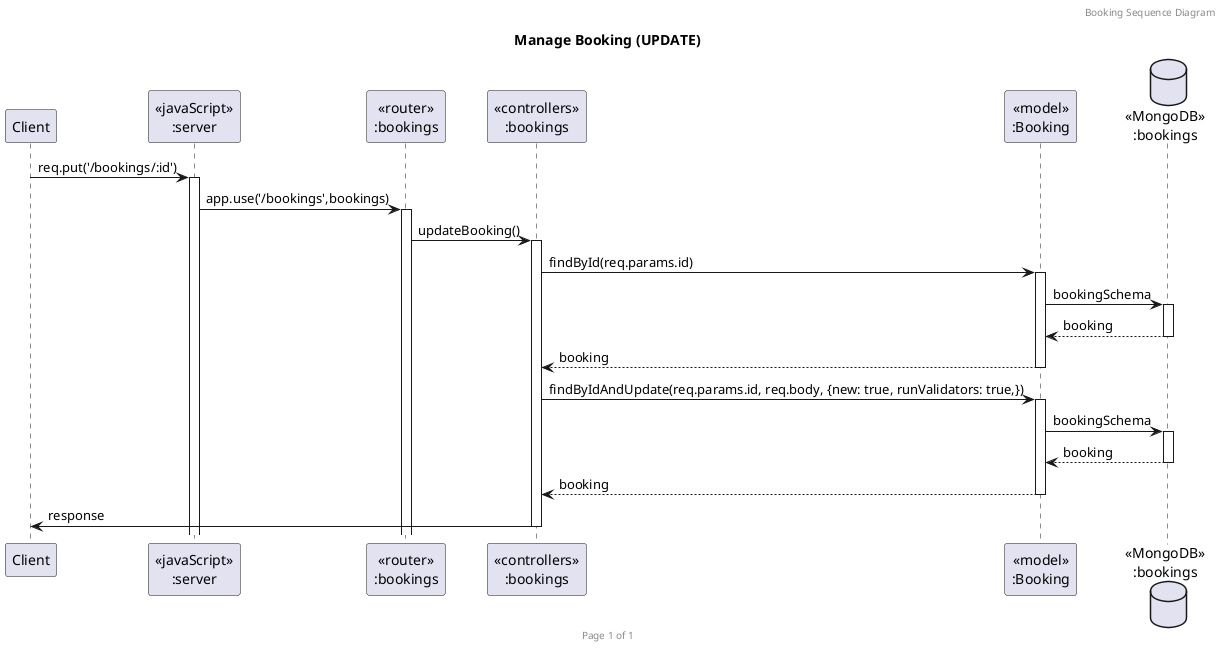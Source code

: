 @startuml Manage Booking (UPDATE)

header Booking Sequence Diagram
footer Page %page% of %lastpage%
title "Manage Booking (UPDATE)"

participant "Client" as client
participant "<<javaScript>>\n:server" as server
participant "<<router>>\n:bookings" as routerBookings
participant "<<controllers>>\n:bookings" as controllersBookings
participant "<<model>>\n:Booking" as modelBooking
database "<<MongoDB>>\n:bookings" as BookingsDatabase

client->server ++:req.put('/bookings/:id')
server->routerBookings ++:app.use('/bookings',bookings)
routerBookings -> controllersBookings ++:updateBooking()
controllersBookings->modelBooking ++:findById(req.params.id)
modelBooking ->BookingsDatabase ++: bookingSchema
BookingsDatabase --> modelBooking --: booking
controllersBookings <-- modelBooking --:booking
controllersBookings->modelBooking ++:findByIdAndUpdate(req.params.id, req.body, {new: true, runValidators: true,})
modelBooking ->BookingsDatabase ++: bookingSchema
BookingsDatabase --> modelBooking --: booking
controllersBookings <-- modelBooking --:booking
controllersBookings->client --:response

@enduml